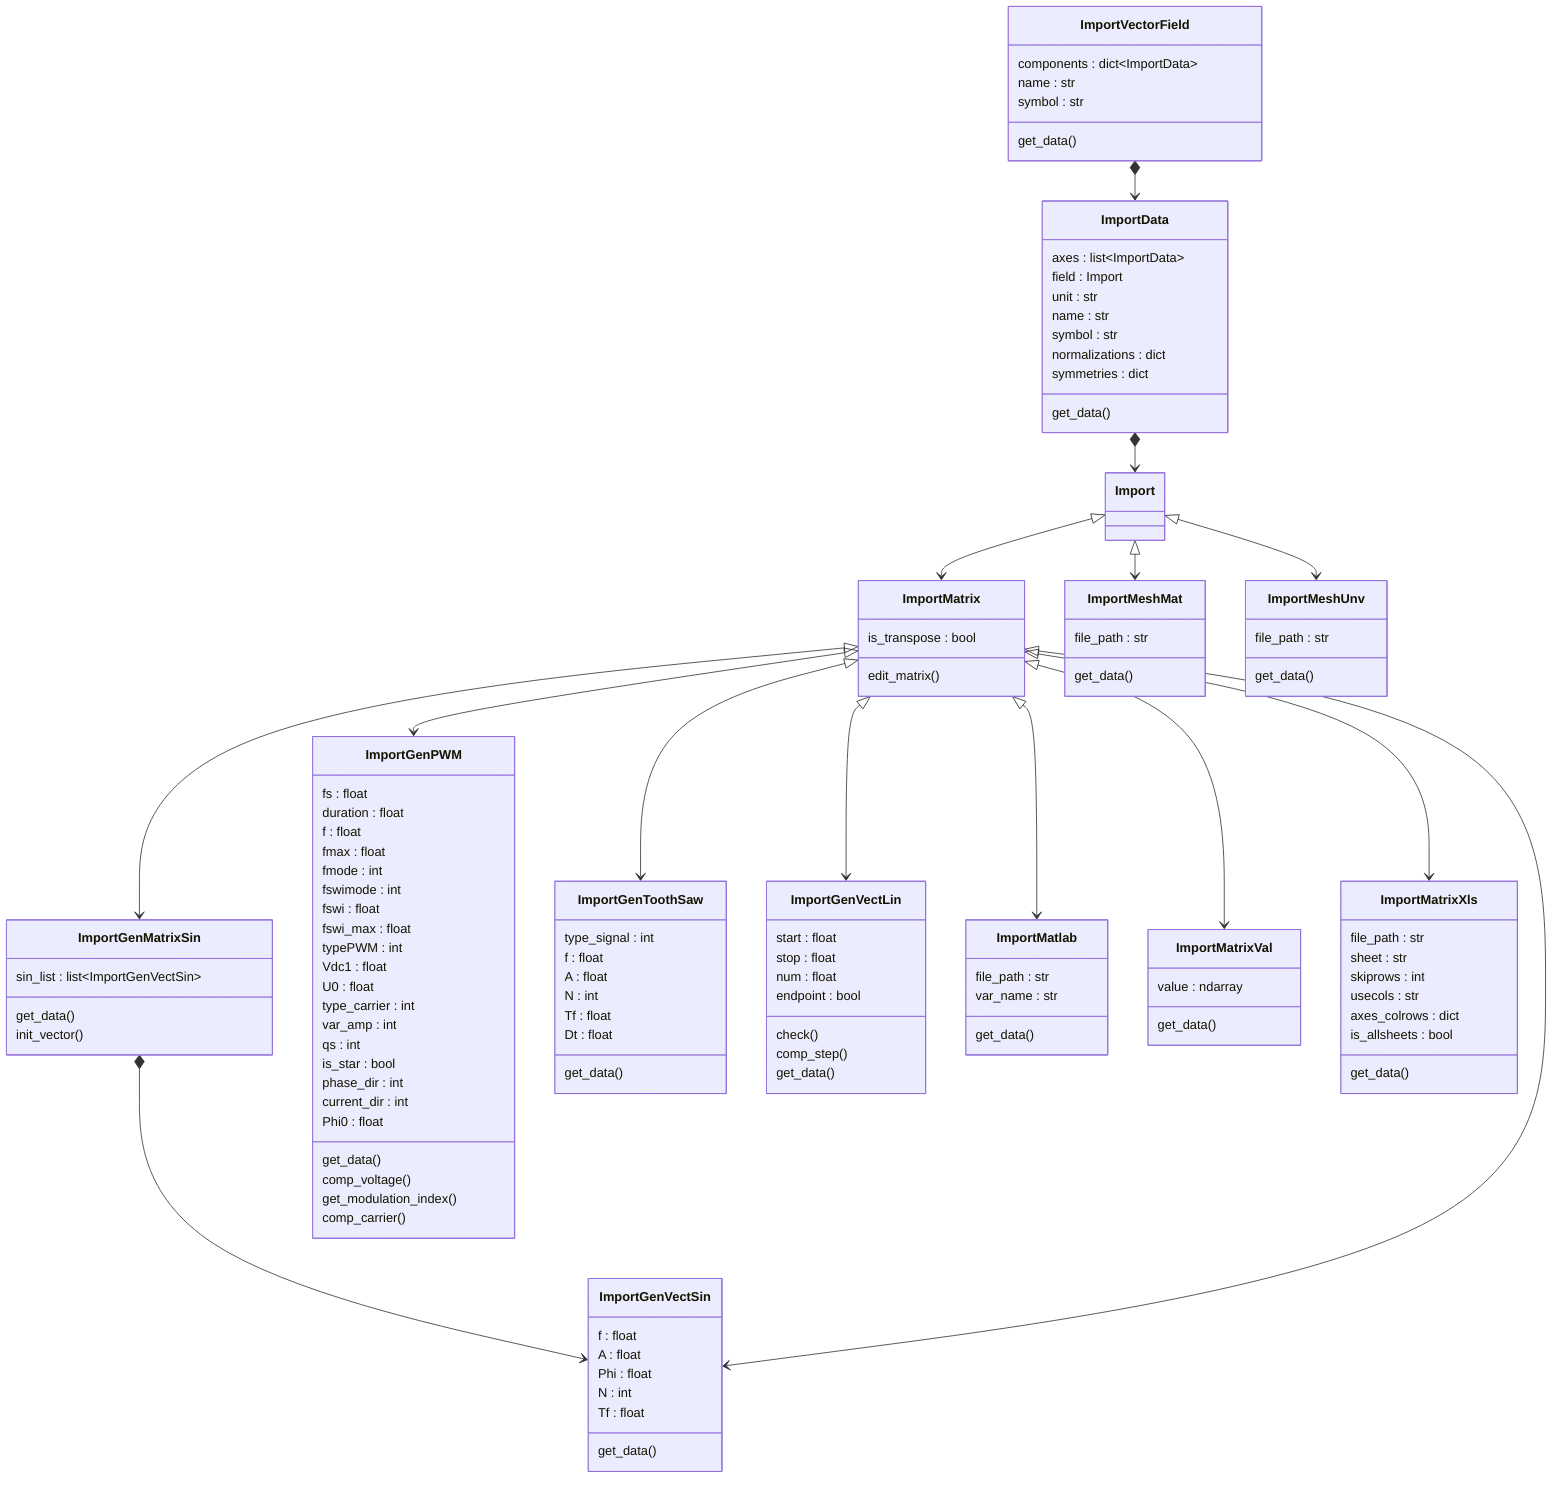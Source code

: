 classDiagram
direction TB
class Import{
}
class ImportData{
	axes : list~ImportData~
	field : Import
	unit : str
	name : str
	symbol : str
	normalizations : dict
	symmetries : dict
	get_data()
}
class ImportGenMatrixSin{
	sin_list : list~ImportGenVectSin~
	get_data()
	init_vector()
}
class ImportGenPWM{
	fs : float
	duration : float
	f : float
	fmax : float
	fmode : int
	fswimode : int
	fswi : float
	fswi_max : float
	typePWM : int
	Vdc1 : float
	U0 : float
	type_carrier : int
	var_amp : int
	qs : int
	is_star : bool
	phase_dir : int
	current_dir : int
	Phi0 : float
	get_data()
	comp_voltage()
	get_modulation_index()
	comp_carrier()
}
class ImportGenToothSaw{
	type_signal : int
	f : float
	A : float
	N : int
	Tf : float
	Dt : float
	get_data()
}
class ImportGenVectLin{
	start : float
	stop : float
	num : float
	endpoint : bool
	check()
	comp_step()
	get_data()
}
class ImportGenVectSin{
	f : float
	A : float
	Phi : float
	N : int
	Tf : float
	get_data()
}
class ImportMatlab{
	file_path : str
	var_name : str
	get_data()
}
class ImportMatrix{
	is_transpose : bool
	edit_matrix()
}
class ImportMatrixVal{
	value : ndarray
	get_data()
}
class ImportMatrixXls{
	file_path : str
	sheet : str
	skiprows : int
	usecols : str
	axes_colrows : dict
	is_allsheets : bool
	get_data()
}
class ImportMeshMat{
	file_path : str
	get_data()
}
class ImportMeshUnv{
	file_path : str
	get_data()
}
class ImportVectorField{
	components : dict~ImportData~
	name : str
	symbol : str
	get_data()
}
Import  <|--> ImportMatrix
Import  <|--> ImportMeshMat
Import  <|--> ImportMeshUnv
ImportData *--> Import
ImportGenMatrixSin *--> ImportGenVectSin
ImportMatrix  <|--> ImportGenMatrixSin
ImportMatrix  <|--> ImportGenPWM
ImportMatrix  <|--> ImportGenToothSaw
ImportMatrix  <|--> ImportGenVectLin
ImportMatrix  <|--> ImportGenVectSin
ImportMatrix  <|--> ImportMatlab
ImportMatrix  <|--> ImportMatrixVal
ImportMatrix  <|--> ImportMatrixXls
ImportVectorField *--> ImportData